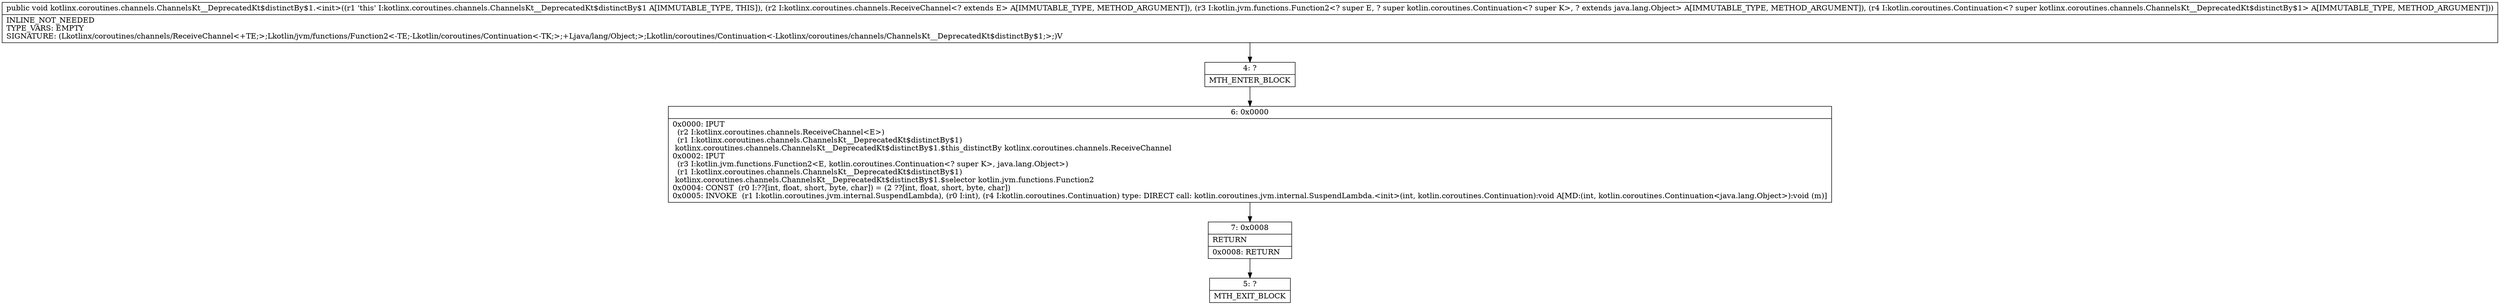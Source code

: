 digraph "CFG forkotlinx.coroutines.channels.ChannelsKt__DeprecatedKt$distinctBy$1.\<init\>(Lkotlinx\/coroutines\/channels\/ReceiveChannel;Lkotlin\/jvm\/functions\/Function2;Lkotlin\/coroutines\/Continuation;)V" {
Node_4 [shape=record,label="{4\:\ ?|MTH_ENTER_BLOCK\l}"];
Node_6 [shape=record,label="{6\:\ 0x0000|0x0000: IPUT  \l  (r2 I:kotlinx.coroutines.channels.ReceiveChannel\<E\>)\l  (r1 I:kotlinx.coroutines.channels.ChannelsKt__DeprecatedKt$distinctBy$1)\l kotlinx.coroutines.channels.ChannelsKt__DeprecatedKt$distinctBy$1.$this_distinctBy kotlinx.coroutines.channels.ReceiveChannel \l0x0002: IPUT  \l  (r3 I:kotlin.jvm.functions.Function2\<E, kotlin.coroutines.Continuation\<? super K\>, java.lang.Object\>)\l  (r1 I:kotlinx.coroutines.channels.ChannelsKt__DeprecatedKt$distinctBy$1)\l kotlinx.coroutines.channels.ChannelsKt__DeprecatedKt$distinctBy$1.$selector kotlin.jvm.functions.Function2 \l0x0004: CONST  (r0 I:??[int, float, short, byte, char]) = (2 ??[int, float, short, byte, char]) \l0x0005: INVOKE  (r1 I:kotlin.coroutines.jvm.internal.SuspendLambda), (r0 I:int), (r4 I:kotlin.coroutines.Continuation) type: DIRECT call: kotlin.coroutines.jvm.internal.SuspendLambda.\<init\>(int, kotlin.coroutines.Continuation):void A[MD:(int, kotlin.coroutines.Continuation\<java.lang.Object\>):void (m)]\l}"];
Node_7 [shape=record,label="{7\:\ 0x0008|RETURN\l|0x0008: RETURN   \l}"];
Node_5 [shape=record,label="{5\:\ ?|MTH_EXIT_BLOCK\l}"];
MethodNode[shape=record,label="{public void kotlinx.coroutines.channels.ChannelsKt__DeprecatedKt$distinctBy$1.\<init\>((r1 'this' I:kotlinx.coroutines.channels.ChannelsKt__DeprecatedKt$distinctBy$1 A[IMMUTABLE_TYPE, THIS]), (r2 I:kotlinx.coroutines.channels.ReceiveChannel\<? extends E\> A[IMMUTABLE_TYPE, METHOD_ARGUMENT]), (r3 I:kotlin.jvm.functions.Function2\<? super E, ? super kotlin.coroutines.Continuation\<? super K\>, ? extends java.lang.Object\> A[IMMUTABLE_TYPE, METHOD_ARGUMENT]), (r4 I:kotlin.coroutines.Continuation\<? super kotlinx.coroutines.channels.ChannelsKt__DeprecatedKt$distinctBy$1\> A[IMMUTABLE_TYPE, METHOD_ARGUMENT]))  | INLINE_NOT_NEEDED\lTYPE_VARS: EMPTY\lSIGNATURE: (Lkotlinx\/coroutines\/channels\/ReceiveChannel\<+TE;\>;Lkotlin\/jvm\/functions\/Function2\<\-TE;\-Lkotlin\/coroutines\/Continuation\<\-TK;\>;+Ljava\/lang\/Object;\>;Lkotlin\/coroutines\/Continuation\<\-Lkotlinx\/coroutines\/channels\/ChannelsKt__DeprecatedKt$distinctBy$1;\>;)V\l}"];
MethodNode -> Node_4;Node_4 -> Node_6;
Node_6 -> Node_7;
Node_7 -> Node_5;
}

